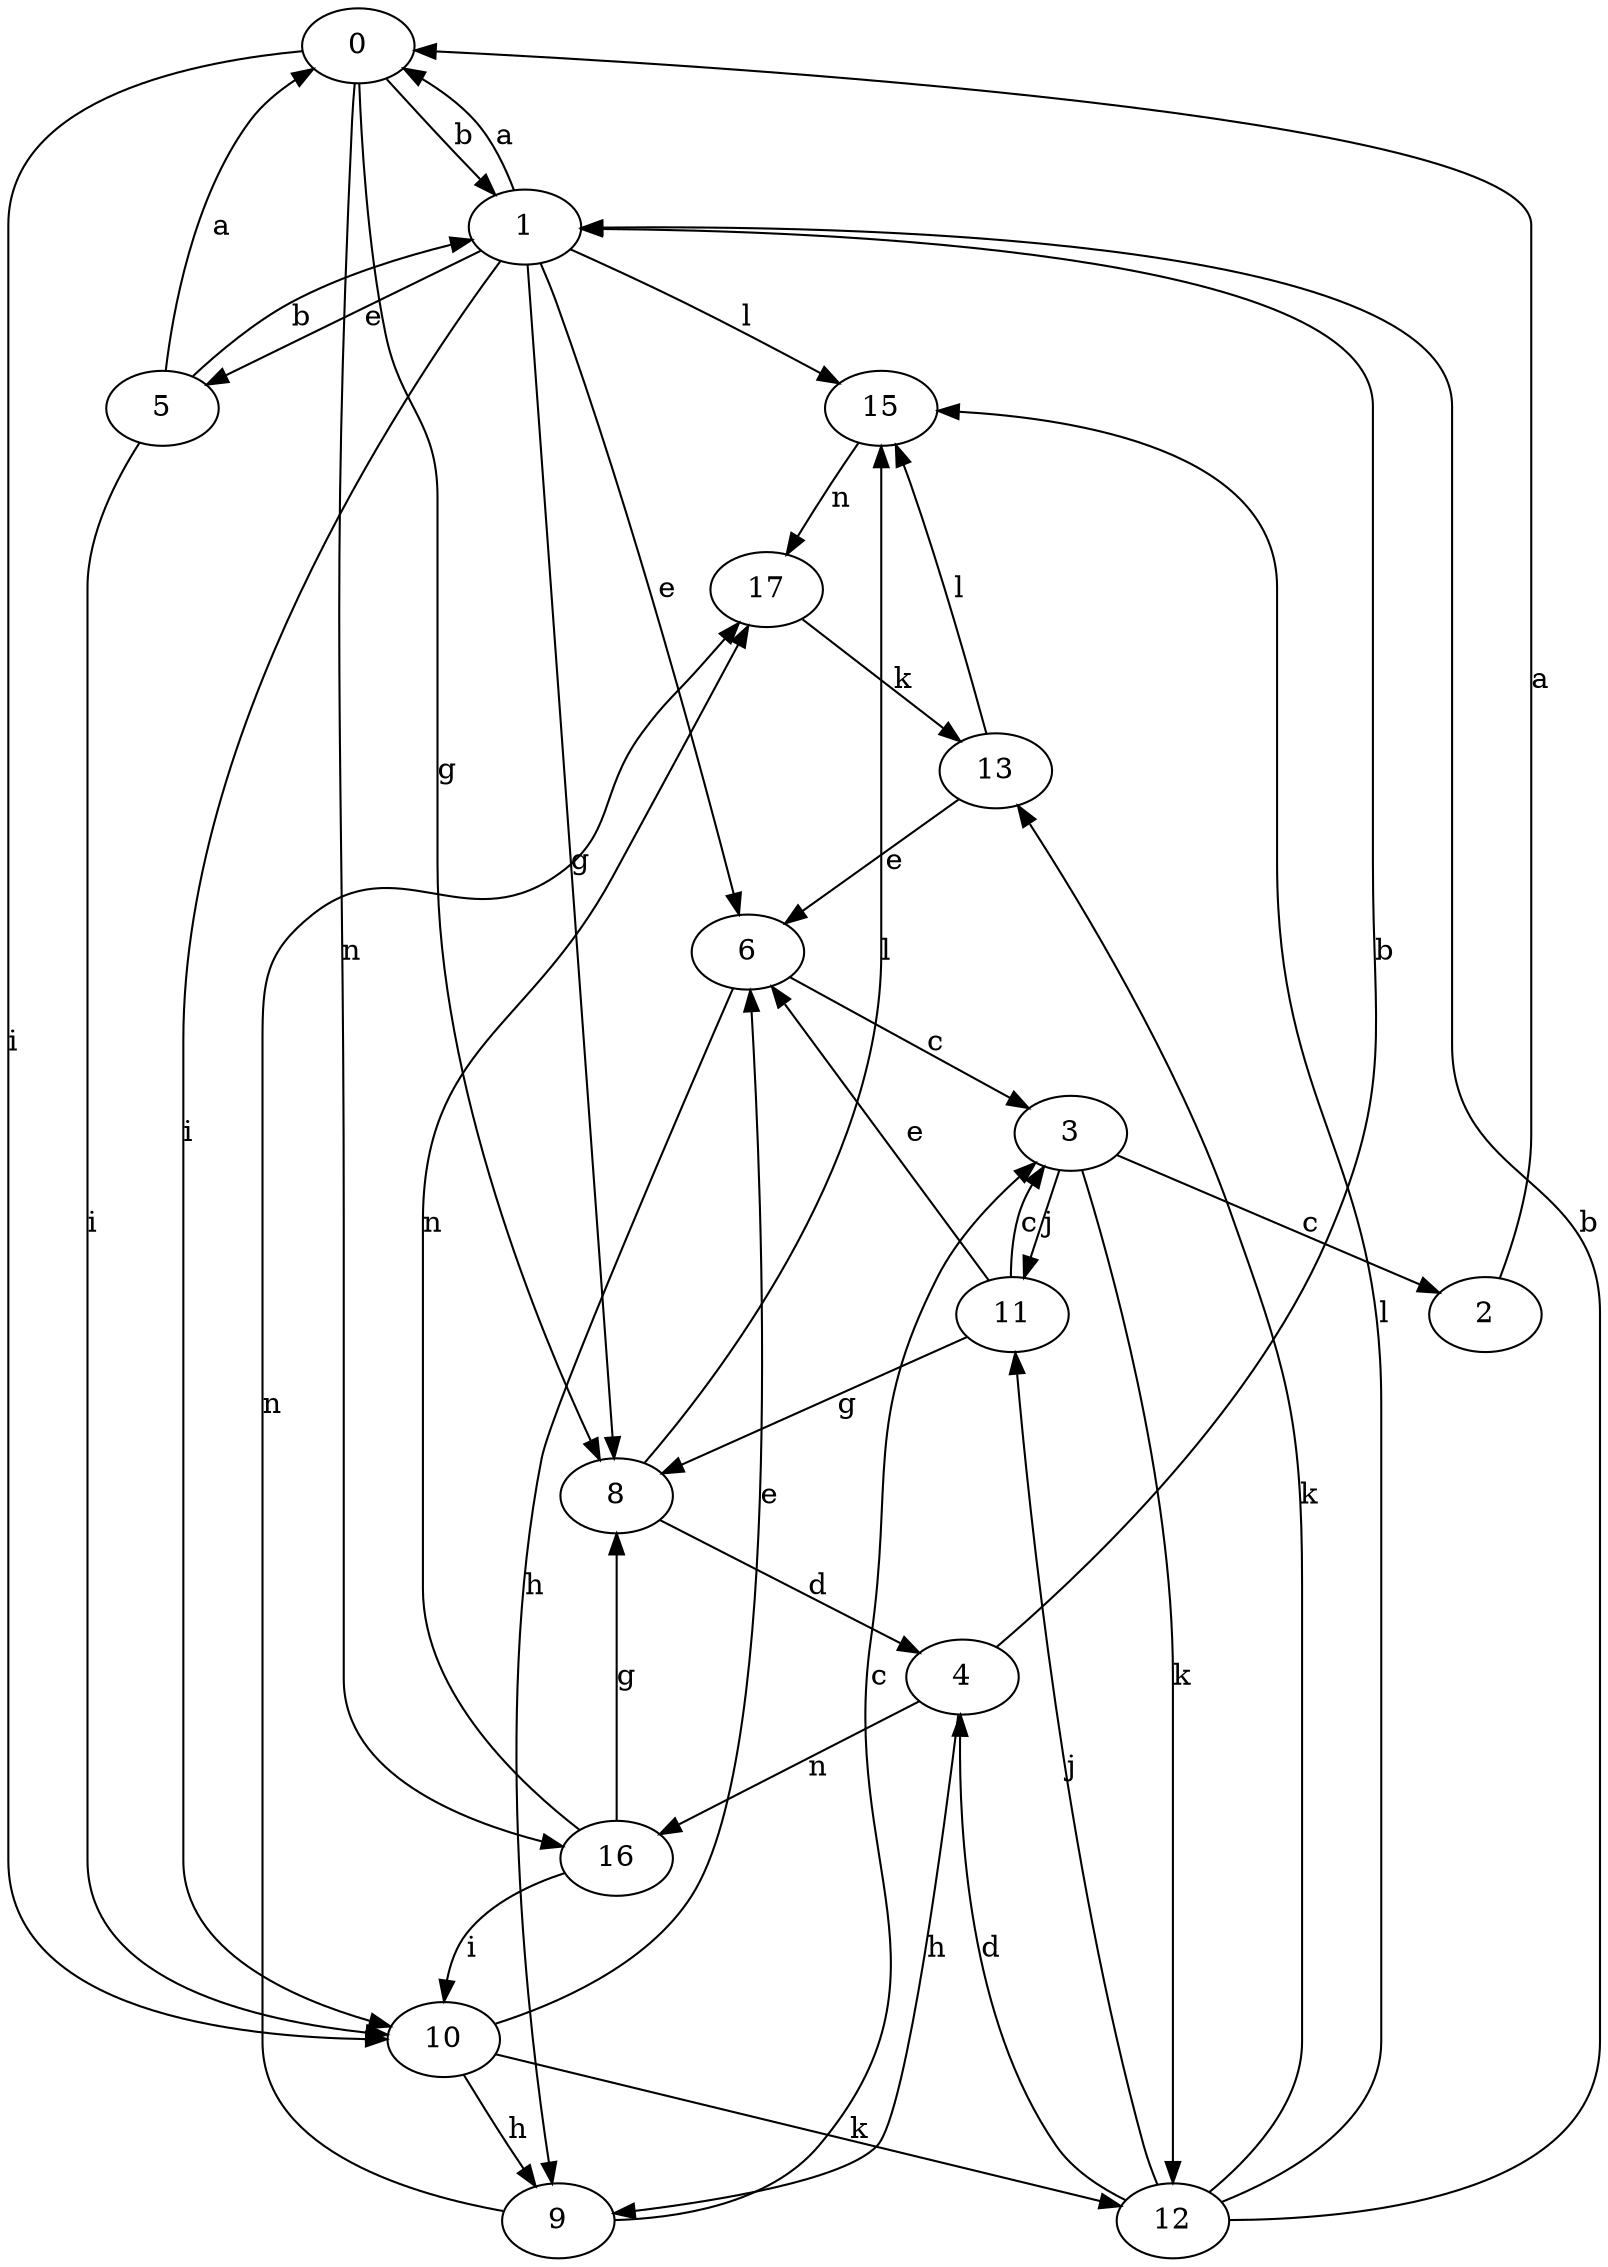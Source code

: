 strict digraph  {
0;
1;
2;
3;
4;
5;
6;
8;
9;
10;
11;
12;
13;
15;
16;
17;
0 -> 1  [label=b];
0 -> 8  [label=g];
0 -> 10  [label=i];
0 -> 16  [label=n];
1 -> 0  [label=a];
1 -> 5  [label=e];
1 -> 6  [label=e];
1 -> 8  [label=g];
1 -> 10  [label=i];
1 -> 15  [label=l];
2 -> 0  [label=a];
3 -> 2  [label=c];
3 -> 11  [label=j];
3 -> 12  [label=k];
4 -> 1  [label=b];
4 -> 9  [label=h];
4 -> 16  [label=n];
5 -> 0  [label=a];
5 -> 1  [label=b];
5 -> 10  [label=i];
6 -> 3  [label=c];
6 -> 9  [label=h];
8 -> 4  [label=d];
8 -> 15  [label=l];
9 -> 3  [label=c];
9 -> 17  [label=n];
10 -> 6  [label=e];
10 -> 9  [label=h];
10 -> 12  [label=k];
11 -> 3  [label=c];
11 -> 6  [label=e];
11 -> 8  [label=g];
12 -> 1  [label=b];
12 -> 4  [label=d];
12 -> 11  [label=j];
12 -> 13  [label=k];
12 -> 15  [label=l];
13 -> 6  [label=e];
13 -> 15  [label=l];
15 -> 17  [label=n];
16 -> 8  [label=g];
16 -> 10  [label=i];
16 -> 17  [label=n];
17 -> 13  [label=k];
}
